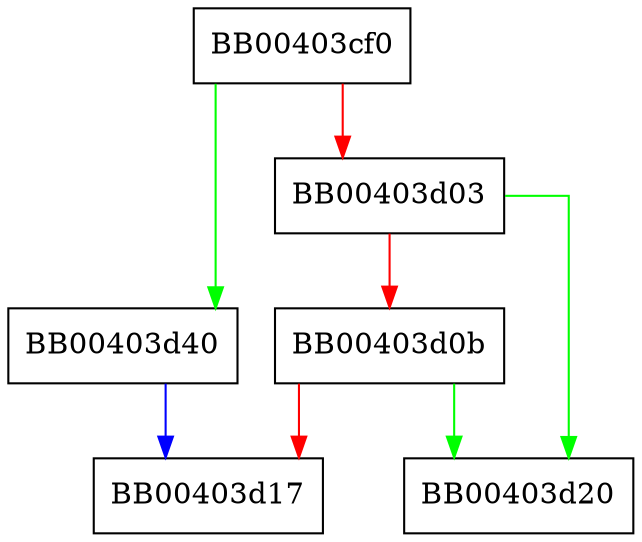 digraph ossl_cmp_mock_srv_set1_oldWithNew {
  node [shape="box"];
  graph [splines=ortho];
  BB00403cf0 -> BB00403d40 [color="green"];
  BB00403cf0 -> BB00403d03 [color="red"];
  BB00403d03 -> BB00403d20 [color="green"];
  BB00403d03 -> BB00403d0b [color="red"];
  BB00403d0b -> BB00403d20 [color="green"];
  BB00403d0b -> BB00403d17 [color="red"];
  BB00403d40 -> BB00403d17 [color="blue"];
}